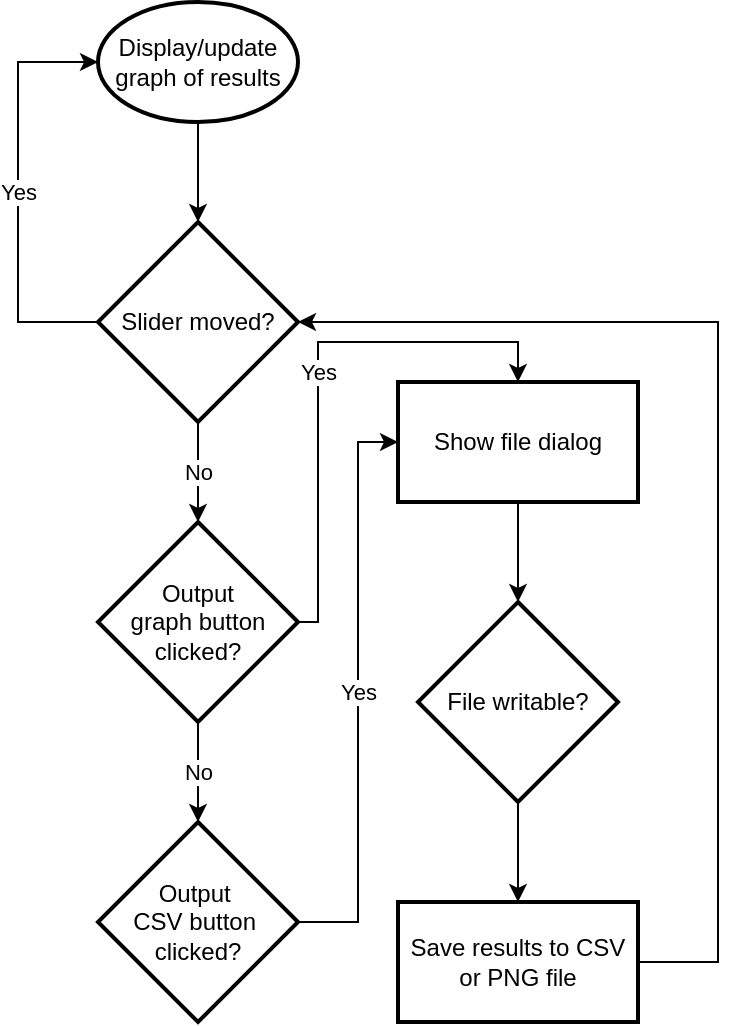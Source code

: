 <mxfile version="26.2.2">
  <diagram id="C5RBs43oDa-KdzZeNtuy" name="Page-1">
    <mxGraphModel dx="910" dy="1003" grid="1" gridSize="10" guides="1" tooltips="1" connect="1" arrows="1" fold="1" page="1" pageScale="1" pageWidth="827" pageHeight="1169" math="0" shadow="0">
      <root>
        <mxCell id="WIyWlLk6GJQsqaUBKTNV-0" />
        <mxCell id="WIyWlLk6GJQsqaUBKTNV-1" parent="WIyWlLk6GJQsqaUBKTNV-0" />
        <mxCell id="4t4bEUU0-kKJdhU_jB_B-0" value="Display/update graph of results" style="strokeWidth=2;html=1;shape=mxgraph.flowchart.start_1;whiteSpace=wrap;" vertex="1" parent="WIyWlLk6GJQsqaUBKTNV-1">
          <mxGeometry x="220" y="60" width="100" height="60" as="geometry" />
        </mxCell>
        <mxCell id="4t4bEUU0-kKJdhU_jB_B-4" value="Yes" style="edgeStyle=orthogonalEdgeStyle;rounded=0;orthogonalLoop=1;jettySize=auto;html=1;exitX=0;exitY=0.5;exitDx=0;exitDy=0;exitPerimeter=0;entryX=0;entryY=0.5;entryDx=0;entryDy=0;entryPerimeter=0;" edge="1" parent="WIyWlLk6GJQsqaUBKTNV-1" source="4t4bEUU0-kKJdhU_jB_B-1" target="4t4bEUU0-kKJdhU_jB_B-0">
          <mxGeometry relative="1" as="geometry">
            <mxPoint x="180" y="90" as="targetPoint" />
            <Array as="points">
              <mxPoint x="180" y="220" />
              <mxPoint x="180" y="90" />
            </Array>
          </mxGeometry>
        </mxCell>
        <mxCell id="4t4bEUU0-kKJdhU_jB_B-6" value="No" style="edgeStyle=orthogonalEdgeStyle;rounded=0;orthogonalLoop=1;jettySize=auto;html=1;entryX=0.5;entryY=0;entryDx=0;entryDy=0;entryPerimeter=0;" edge="1" parent="WIyWlLk6GJQsqaUBKTNV-1" source="4t4bEUU0-kKJdhU_jB_B-1" target="4t4bEUU0-kKJdhU_jB_B-7">
          <mxGeometry relative="1" as="geometry">
            <mxPoint x="270" y="320" as="targetPoint" />
          </mxGeometry>
        </mxCell>
        <mxCell id="4t4bEUU0-kKJdhU_jB_B-1" value="Slider moved?" style="strokeWidth=2;html=1;shape=mxgraph.flowchart.decision;whiteSpace=wrap;" vertex="1" parent="WIyWlLk6GJQsqaUBKTNV-1">
          <mxGeometry x="220" y="170" width="100" height="100" as="geometry" />
        </mxCell>
        <mxCell id="4t4bEUU0-kKJdhU_jB_B-2" style="edgeStyle=orthogonalEdgeStyle;rounded=0;orthogonalLoop=1;jettySize=auto;html=1;exitX=0.5;exitY=1;exitDx=0;exitDy=0;exitPerimeter=0;entryX=0.5;entryY=0;entryDx=0;entryDy=0;entryPerimeter=0;" edge="1" parent="WIyWlLk6GJQsqaUBKTNV-1" source="4t4bEUU0-kKJdhU_jB_B-0" target="4t4bEUU0-kKJdhU_jB_B-1">
          <mxGeometry relative="1" as="geometry" />
        </mxCell>
        <mxCell id="4t4bEUU0-kKJdhU_jB_B-11" value="Yes" style="edgeStyle=orthogonalEdgeStyle;rounded=0;orthogonalLoop=1;jettySize=auto;html=1;entryX=0.5;entryY=0;entryDx=0;entryDy=0;" edge="1" parent="WIyWlLk6GJQsqaUBKTNV-1" source="4t4bEUU0-kKJdhU_jB_B-7" target="4t4bEUU0-kKJdhU_jB_B-10">
          <mxGeometry relative="1" as="geometry">
            <Array as="points">
              <mxPoint x="330" y="370" />
              <mxPoint x="330" y="230" />
              <mxPoint x="430" y="230" />
            </Array>
          </mxGeometry>
        </mxCell>
        <mxCell id="4t4bEUU0-kKJdhU_jB_B-7" value="Output&lt;div&gt;graph button&lt;div&gt;clicked?&lt;/div&gt;&lt;/div&gt;" style="strokeWidth=2;html=1;shape=mxgraph.flowchart.decision;whiteSpace=wrap;" vertex="1" parent="WIyWlLk6GJQsqaUBKTNV-1">
          <mxGeometry x="220" y="320" width="100" height="100" as="geometry" />
        </mxCell>
        <mxCell id="4t4bEUU0-kKJdhU_jB_B-12" value="Yes" style="edgeStyle=orthogonalEdgeStyle;rounded=0;orthogonalLoop=1;jettySize=auto;html=1;entryX=0;entryY=0.5;entryDx=0;entryDy=0;" edge="1" parent="WIyWlLk6GJQsqaUBKTNV-1" source="4t4bEUU0-kKJdhU_jB_B-8" target="4t4bEUU0-kKJdhU_jB_B-10">
          <mxGeometry relative="1" as="geometry">
            <Array as="points">
              <mxPoint x="350" y="520" />
              <mxPoint x="350" y="280" />
            </Array>
          </mxGeometry>
        </mxCell>
        <mxCell id="4t4bEUU0-kKJdhU_jB_B-8" value="Output&amp;nbsp;&lt;div&gt;CSV button&amp;nbsp;&lt;/div&gt;&lt;div&gt;&lt;span style=&quot;background-color: transparent; color: light-dark(rgb(0, 0, 0), rgb(255, 255, 255));&quot;&gt;clicked?&lt;/span&gt;&lt;/div&gt;" style="strokeWidth=2;html=1;shape=mxgraph.flowchart.decision;whiteSpace=wrap;" vertex="1" parent="WIyWlLk6GJQsqaUBKTNV-1">
          <mxGeometry x="220" y="470" width="100" height="100" as="geometry" />
        </mxCell>
        <mxCell id="4t4bEUU0-kKJdhU_jB_B-9" value="No" style="edgeStyle=orthogonalEdgeStyle;rounded=0;orthogonalLoop=1;jettySize=auto;html=1;entryX=0.5;entryY=0;entryDx=0;entryDy=0;entryPerimeter=0;" edge="1" parent="WIyWlLk6GJQsqaUBKTNV-1" source="4t4bEUU0-kKJdhU_jB_B-7" target="4t4bEUU0-kKJdhU_jB_B-8">
          <mxGeometry relative="1" as="geometry" />
        </mxCell>
        <mxCell id="4t4bEUU0-kKJdhU_jB_B-10" value="Show file dialog" style="whiteSpace=wrap;html=1;strokeWidth=2;" vertex="1" parent="WIyWlLk6GJQsqaUBKTNV-1">
          <mxGeometry x="370" y="250" width="120" height="60" as="geometry" />
        </mxCell>
        <mxCell id="4t4bEUU0-kKJdhU_jB_B-16" style="edgeStyle=orthogonalEdgeStyle;rounded=0;orthogonalLoop=1;jettySize=auto;html=1;entryX=0.5;entryY=0;entryDx=0;entryDy=0;" edge="1" parent="WIyWlLk6GJQsqaUBKTNV-1" source="4t4bEUU0-kKJdhU_jB_B-13" target="4t4bEUU0-kKJdhU_jB_B-15">
          <mxGeometry relative="1" as="geometry" />
        </mxCell>
        <mxCell id="4t4bEUU0-kKJdhU_jB_B-13" value="File writable?" style="strokeWidth=2;html=1;shape=mxgraph.flowchart.decision;whiteSpace=wrap;" vertex="1" parent="WIyWlLk6GJQsqaUBKTNV-1">
          <mxGeometry x="380" y="360" width="100" height="100" as="geometry" />
        </mxCell>
        <mxCell id="4t4bEUU0-kKJdhU_jB_B-14" style="edgeStyle=orthogonalEdgeStyle;rounded=0;orthogonalLoop=1;jettySize=auto;html=1;entryX=0.5;entryY=0;entryDx=0;entryDy=0;entryPerimeter=0;" edge="1" parent="WIyWlLk6GJQsqaUBKTNV-1" source="4t4bEUU0-kKJdhU_jB_B-10" target="4t4bEUU0-kKJdhU_jB_B-13">
          <mxGeometry relative="1" as="geometry" />
        </mxCell>
        <mxCell id="4t4bEUU0-kKJdhU_jB_B-17" style="edgeStyle=orthogonalEdgeStyle;rounded=0;orthogonalLoop=1;jettySize=auto;html=1;entryX=1;entryY=0.5;entryDx=0;entryDy=0;entryPerimeter=0;exitX=1;exitY=0.5;exitDx=0;exitDy=0;" edge="1" parent="WIyWlLk6GJQsqaUBKTNV-1" source="4t4bEUU0-kKJdhU_jB_B-15" target="4t4bEUU0-kKJdhU_jB_B-1">
          <mxGeometry relative="1" as="geometry">
            <mxPoint x="530" y="90" as="targetPoint" />
            <Array as="points">
              <mxPoint x="530" y="540" />
              <mxPoint x="530" y="220" />
            </Array>
          </mxGeometry>
        </mxCell>
        <mxCell id="4t4bEUU0-kKJdhU_jB_B-15" value="Save results to CSV or PNG file" style="whiteSpace=wrap;html=1;strokeWidth=2;" vertex="1" parent="WIyWlLk6GJQsqaUBKTNV-1">
          <mxGeometry x="370" y="510" width="120" height="60" as="geometry" />
        </mxCell>
      </root>
    </mxGraphModel>
  </diagram>
</mxfile>
